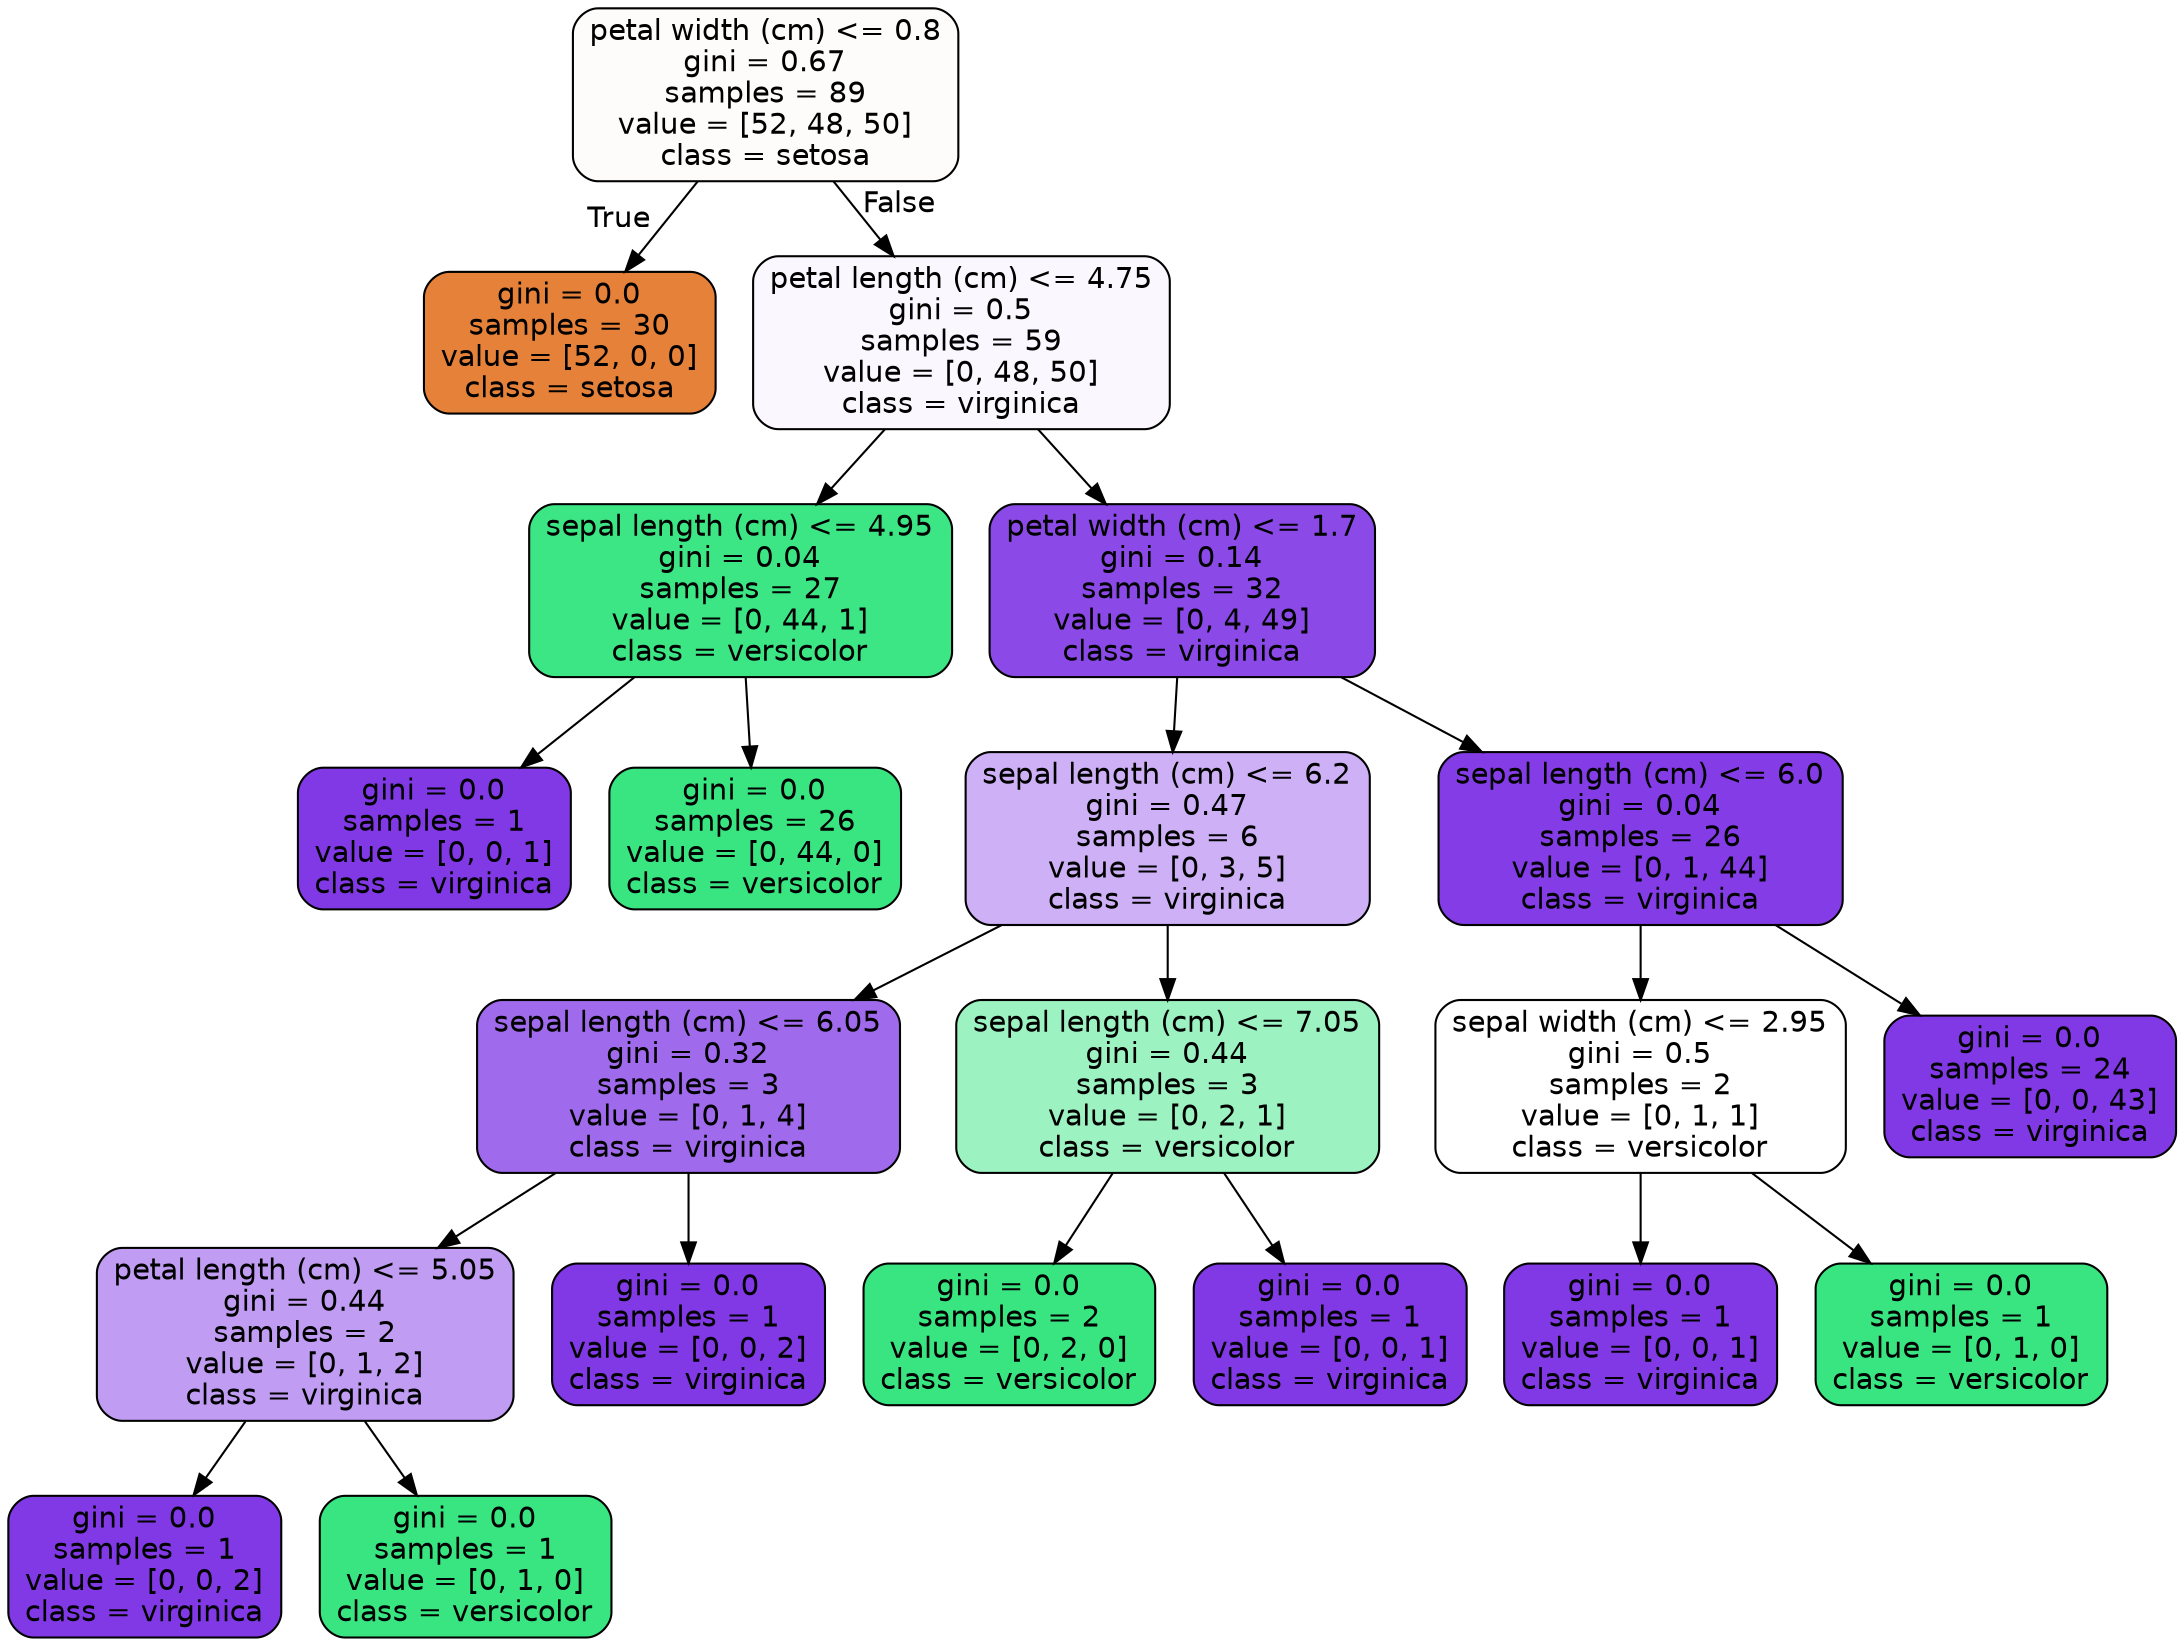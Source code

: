 digraph Tree {
node [shape=box, style="filled, rounded", color="black", fontname="helvetica"] ;
edge [fontname="helvetica"] ;
0 [label="petal width (cm) <= 0.8\ngini = 0.67\nsamples = 89\nvalue = [52, 48, 50]\nclass = setosa", fillcolor="#fefcfb"] ;
1 [label="gini = 0.0\nsamples = 30\nvalue = [52, 0, 0]\nclass = setosa", fillcolor="#e58139"] ;
0 -> 1 [labeldistance=2.5, labelangle=45, headlabel="True"] ;
2 [label="petal length (cm) <= 4.75\ngini = 0.5\nsamples = 59\nvalue = [0, 48, 50]\nclass = virginica", fillcolor="#faf7fe"] ;
0 -> 2 [labeldistance=2.5, labelangle=-45, headlabel="False"] ;
3 [label="sepal length (cm) <= 4.95\ngini = 0.04\nsamples = 27\nvalue = [0, 44, 1]\nclass = versicolor", fillcolor="#3de684"] ;
2 -> 3 ;
4 [label="gini = 0.0\nsamples = 1\nvalue = [0, 0, 1]\nclass = virginica", fillcolor="#8139e5"] ;
3 -> 4 ;
5 [label="gini = 0.0\nsamples = 26\nvalue = [0, 44, 0]\nclass = versicolor", fillcolor="#39e581"] ;
3 -> 5 ;
6 [label="petal width (cm) <= 1.7\ngini = 0.14\nsamples = 32\nvalue = [0, 4, 49]\nclass = virginica", fillcolor="#8b49e7"] ;
2 -> 6 ;
7 [label="sepal length (cm) <= 6.2\ngini = 0.47\nsamples = 6\nvalue = [0, 3, 5]\nclass = virginica", fillcolor="#cdb0f5"] ;
6 -> 7 ;
8 [label="sepal length (cm) <= 6.05\ngini = 0.32\nsamples = 3\nvalue = [0, 1, 4]\nclass = virginica", fillcolor="#a06aec"] ;
7 -> 8 ;
9 [label="petal length (cm) <= 5.05\ngini = 0.44\nsamples = 2\nvalue = [0, 1, 2]\nclass = virginica", fillcolor="#c09cf2"] ;
8 -> 9 ;
10 [label="gini = 0.0\nsamples = 1\nvalue = [0, 0, 2]\nclass = virginica", fillcolor="#8139e5"] ;
9 -> 10 ;
11 [label="gini = 0.0\nsamples = 1\nvalue = [0, 1, 0]\nclass = versicolor", fillcolor="#39e581"] ;
9 -> 11 ;
12 [label="gini = 0.0\nsamples = 1\nvalue = [0, 0, 2]\nclass = virginica", fillcolor="#8139e5"] ;
8 -> 12 ;
13 [label="sepal length (cm) <= 7.05\ngini = 0.44\nsamples = 3\nvalue = [0, 2, 1]\nclass = versicolor", fillcolor="#9cf2c0"] ;
7 -> 13 ;
14 [label="gini = 0.0\nsamples = 2\nvalue = [0, 2, 0]\nclass = versicolor", fillcolor="#39e581"] ;
13 -> 14 ;
15 [label="gini = 0.0\nsamples = 1\nvalue = [0, 0, 1]\nclass = virginica", fillcolor="#8139e5"] ;
13 -> 15 ;
16 [label="sepal length (cm) <= 6.0\ngini = 0.04\nsamples = 26\nvalue = [0, 1, 44]\nclass = virginica", fillcolor="#843de6"] ;
6 -> 16 ;
17 [label="sepal width (cm) <= 2.95\ngini = 0.5\nsamples = 2\nvalue = [0, 1, 1]\nclass = versicolor", fillcolor="#ffffff"] ;
16 -> 17 ;
18 [label="gini = 0.0\nsamples = 1\nvalue = [0, 0, 1]\nclass = virginica", fillcolor="#8139e5"] ;
17 -> 18 ;
19 [label="gini = 0.0\nsamples = 1\nvalue = [0, 1, 0]\nclass = versicolor", fillcolor="#39e581"] ;
17 -> 19 ;
20 [label="gini = 0.0\nsamples = 24\nvalue = [0, 0, 43]\nclass = virginica", fillcolor="#8139e5"] ;
16 -> 20 ;
}